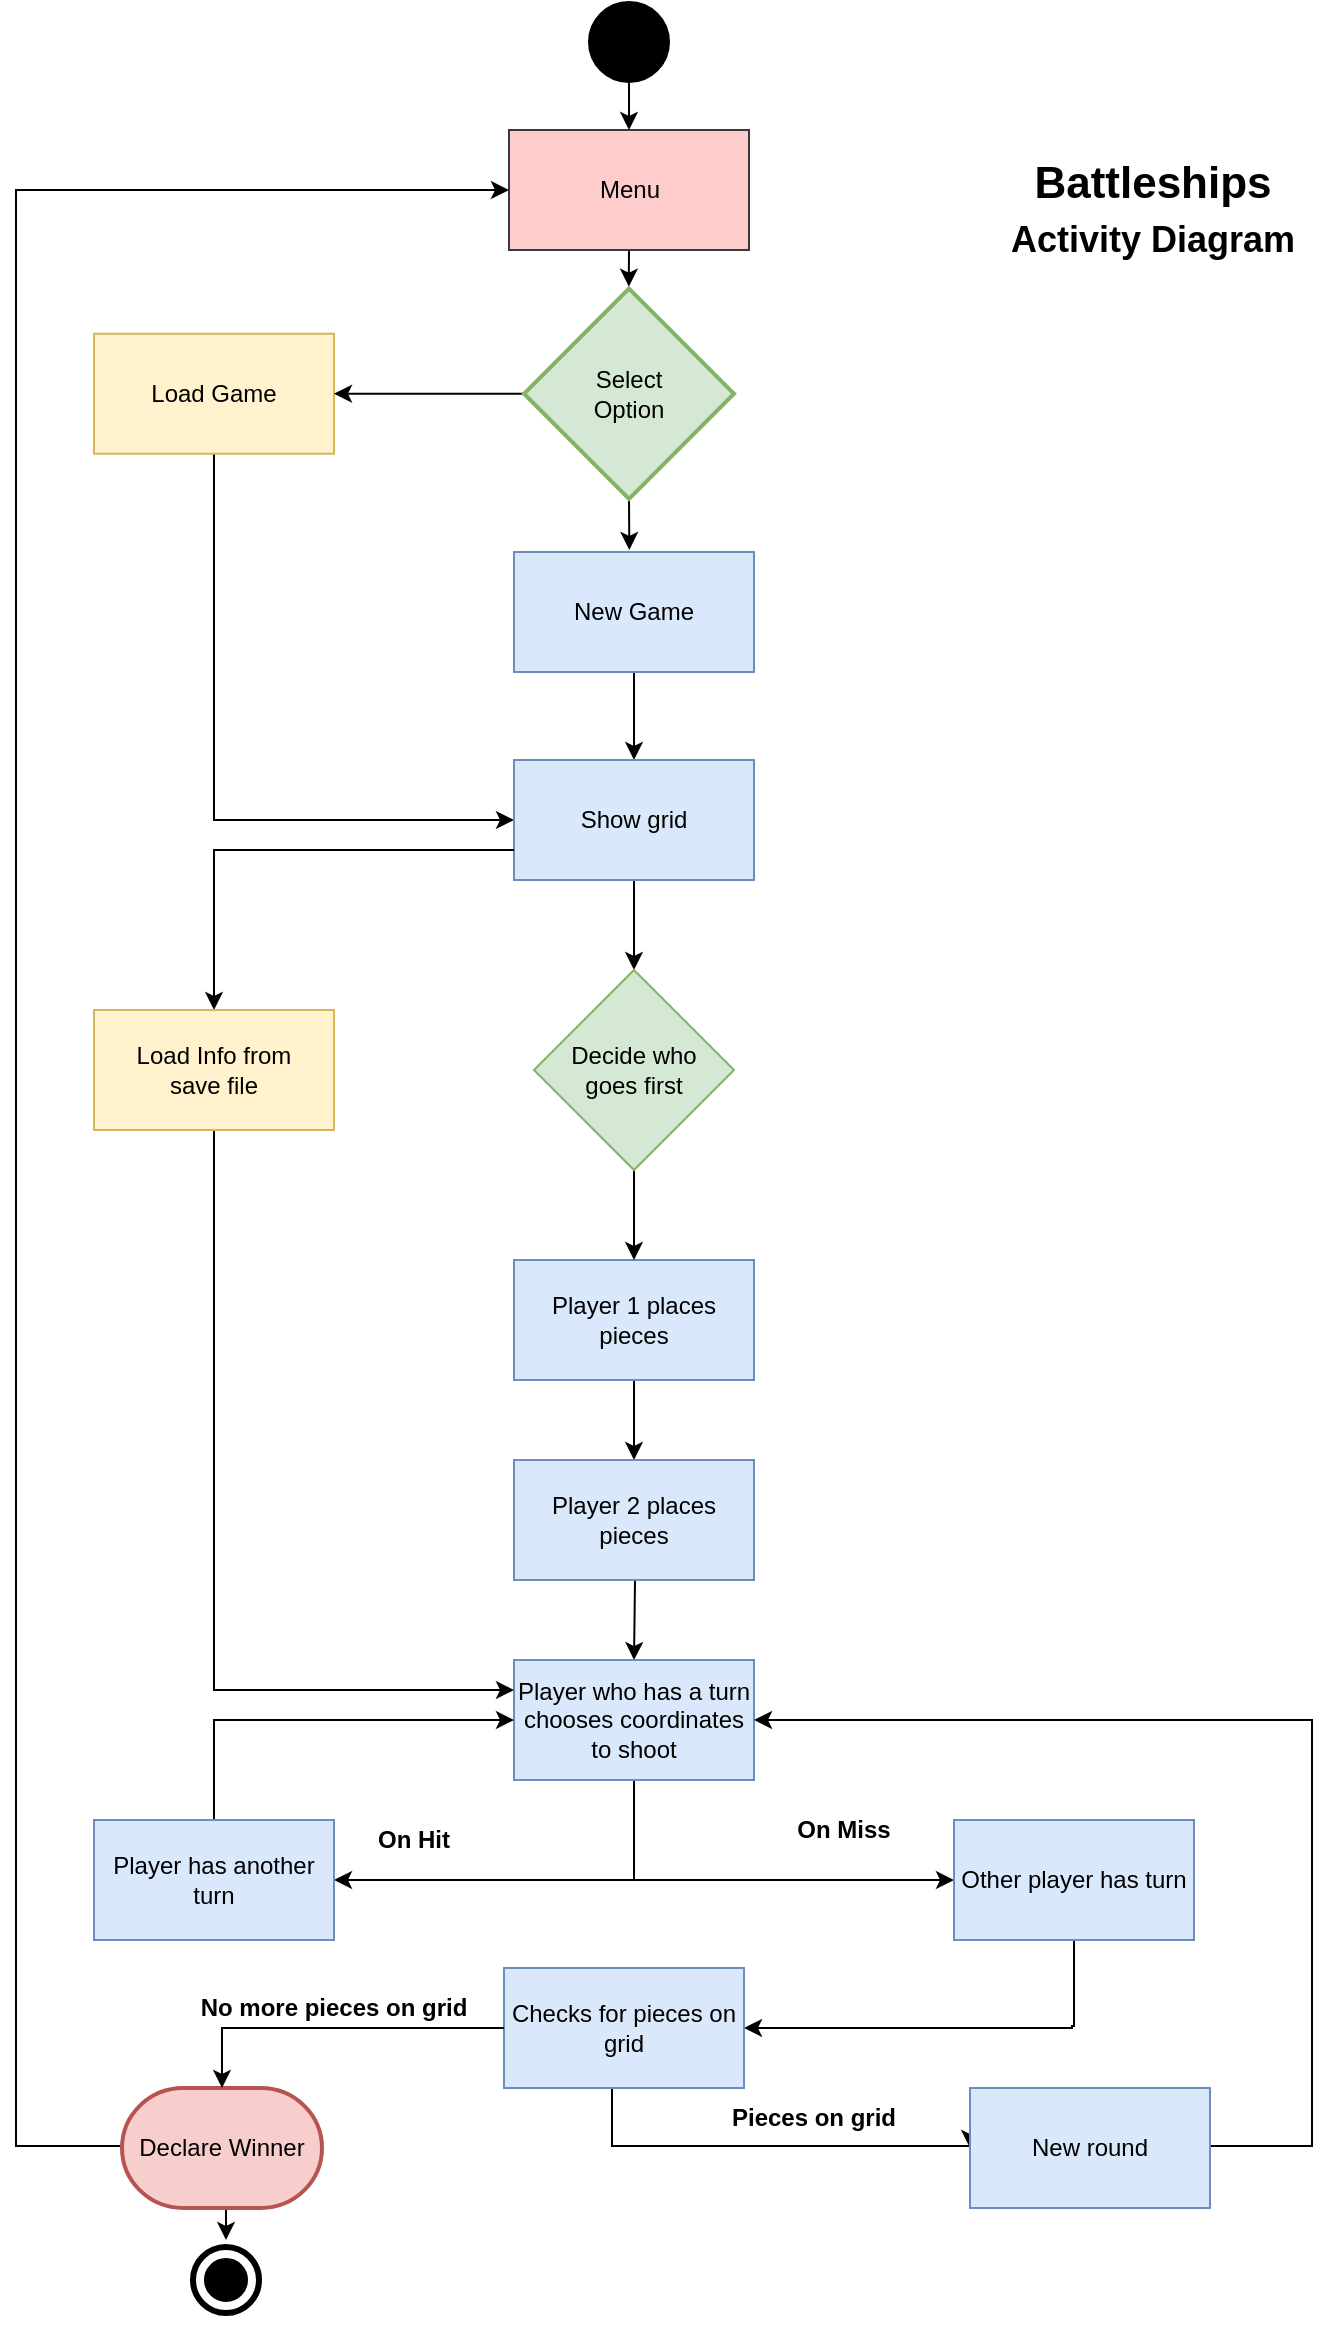 <mxfile version="12.5.8" type="device"><diagram id="C5RBs43oDa-KdzZeNtuy" name="Page-1"><mxGraphModel dx="898" dy="1606" grid="0" gridSize="10" guides="1" tooltips="1" connect="1" arrows="1" fold="1" page="1" pageScale="1" pageWidth="827" pageHeight="1169" math="0" shadow="0"><root><mxCell id="WIyWlLk6GJQsqaUBKTNV-0"/><mxCell id="WIyWlLk6GJQsqaUBKTNV-1" parent="WIyWlLk6GJQsqaUBKTNV-0"/><mxCell id="BOUVBBY70fyEWPpo8IRB-98" value="" style="ellipse;shape=doubleEllipse;whiteSpace=wrap;html=1;aspect=fixed;fillColor=#000000;strokeColor=#FFFFFF;fontColor=#ffffff;perimeterSpacing=0;strokeWidth=4;shadow=0;" parent="WIyWlLk6GJQsqaUBKTNV-1" vertex="1"><mxGeometry x="173" y="-47.0" width="40" height="40" as="geometry"/></mxCell><mxCell id="LScGH5l4u6nG5EMDziDu-13" style="edgeStyle=orthogonalEdgeStyle;rounded=0;orthogonalLoop=1;jettySize=auto;html=1;exitX=0.5;exitY=1;exitDx=0;exitDy=0;shadow=0;" parent="WIyWlLk6GJQsqaUBKTNV-1" source="BOUVBBY70fyEWPpo8IRB-1" edge="1"><mxGeometry relative="1" as="geometry"><mxPoint x="394.381" y="-1023.667" as="targetPoint"/></mxGeometry></mxCell><mxCell id="BOUVBBY70fyEWPpo8IRB-1" value="Menu" style="rounded=0;whiteSpace=wrap;html=1;fillColor=#ffcccc;strokeColor=#36393d;shadow=0;" parent="WIyWlLk6GJQsqaUBKTNV-1" vertex="1"><mxGeometry x="334.5" y="-1102.0" width="120" height="60" as="geometry"/></mxCell><mxCell id="BOUVBBY70fyEWPpo8IRB-87" style="edgeStyle=orthogonalEdgeStyle;rounded=0;orthogonalLoop=1;jettySize=auto;html=1;exitX=0.5;exitY=1;exitDx=0;exitDy=0;entryX=0;entryY=0.5;entryDx=0;entryDy=0;shadow=0;" parent="WIyWlLk6GJQsqaUBKTNV-1" source="BOUVBBY70fyEWPpo8IRB-11" target="BOUVBBY70fyEWPpo8IRB-19" edge="1"><mxGeometry relative="1" as="geometry"/></mxCell><mxCell id="BOUVBBY70fyEWPpo8IRB-11" value="Load Game" style="rounded=0;whiteSpace=wrap;html=1;fillColor=#fff2cc;strokeColor=#d6b656;shadow=0;" parent="WIyWlLk6GJQsqaUBKTNV-1" vertex="1"><mxGeometry x="127" y="-1000.14" width="120" height="60" as="geometry"/></mxCell><mxCell id="BOUVBBY70fyEWPpo8IRB-20" value="" style="edgeStyle=orthogonalEdgeStyle;rounded=0;orthogonalLoop=1;jettySize=auto;html=1;shadow=0;" parent="WIyWlLk6GJQsqaUBKTNV-1" source="BOUVBBY70fyEWPpo8IRB-13" target="BOUVBBY70fyEWPpo8IRB-19" edge="1"><mxGeometry relative="1" as="geometry"/></mxCell><mxCell id="BOUVBBY70fyEWPpo8IRB-13" value="New Game" style="rounded=0;whiteSpace=wrap;html=1;fillColor=#dae8fc;strokeColor=#6c8ebf;shadow=0;" parent="WIyWlLk6GJQsqaUBKTNV-1" vertex="1"><mxGeometry x="337" y="-891.0" width="120" height="60" as="geometry"/></mxCell><mxCell id="BOUVBBY70fyEWPpo8IRB-38" value="" style="edgeStyle=orthogonalEdgeStyle;rounded=0;orthogonalLoop=1;jettySize=auto;html=1;shadow=0;" parent="WIyWlLk6GJQsqaUBKTNV-1" source="BOUVBBY70fyEWPpo8IRB-19" target="BOUVBBY70fyEWPpo8IRB-36" edge="1"><mxGeometry relative="1" as="geometry"/></mxCell><mxCell id="BOUVBBY70fyEWPpo8IRB-19" value="Show grid" style="rounded=0;whiteSpace=wrap;html=1;fillColor=#dae8fc;strokeColor=#6c8ebf;shadow=0;" parent="WIyWlLk6GJQsqaUBKTNV-1" vertex="1"><mxGeometry x="337" y="-787.0" width="120" height="60" as="geometry"/></mxCell><mxCell id="BOUVBBY70fyEWPpo8IRB-33" value="" style="edgeStyle=orthogonalEdgeStyle;rounded=0;orthogonalLoop=1;jettySize=auto;html=1;shadow=0;" parent="WIyWlLk6GJQsqaUBKTNV-1" source="BOUVBBY70fyEWPpo8IRB-21" target="BOUVBBY70fyEWPpo8IRB-32" edge="1"><mxGeometry relative="1" as="geometry"/></mxCell><mxCell id="BOUVBBY70fyEWPpo8IRB-21" value="Player 1 places pieces" style="rounded=0;whiteSpace=wrap;html=1;fillColor=#dae8fc;strokeColor=#6c8ebf;shadow=0;" parent="WIyWlLk6GJQsqaUBKTNV-1" vertex="1"><mxGeometry x="337" y="-537.0" width="120" height="60" as="geometry"/></mxCell><mxCell id="BOUVBBY70fyEWPpo8IRB-35" value="" style="edgeStyle=orthogonalEdgeStyle;rounded=0;orthogonalLoop=1;jettySize=auto;html=1;shadow=0;" parent="WIyWlLk6GJQsqaUBKTNV-1" target="BOUVBBY70fyEWPpo8IRB-34" edge="1"><mxGeometry relative="1" as="geometry"><mxPoint x="397" y="-417.0" as="sourcePoint"/></mxGeometry></mxCell><mxCell id="BOUVBBY70fyEWPpo8IRB-32" value="Player 2 places pieces" style="rounded=0;whiteSpace=wrap;html=1;fillColor=#dae8fc;strokeColor=#6c8ebf;shadow=0;" parent="WIyWlLk6GJQsqaUBKTNV-1" vertex="1"><mxGeometry x="337" y="-437.0" width="120" height="60" as="geometry"/></mxCell><mxCell id="BOUVBBY70fyEWPpo8IRB-61" style="edgeStyle=orthogonalEdgeStyle;rounded=0;orthogonalLoop=1;jettySize=auto;html=1;exitX=0.5;exitY=1;exitDx=0;exitDy=0;entryX=1;entryY=0.5;entryDx=0;entryDy=0;shadow=0;" parent="WIyWlLk6GJQsqaUBKTNV-1" source="BOUVBBY70fyEWPpo8IRB-34" target="BOUVBBY70fyEWPpo8IRB-58" edge="1"><mxGeometry relative="1" as="geometry"/></mxCell><mxCell id="BOUVBBY70fyEWPpo8IRB-62" style="edgeStyle=orthogonalEdgeStyle;rounded=0;orthogonalLoop=1;jettySize=auto;html=1;exitX=0.5;exitY=1;exitDx=0;exitDy=0;entryX=0;entryY=0.5;entryDx=0;entryDy=0;shadow=0;" parent="WIyWlLk6GJQsqaUBKTNV-1" source="BOUVBBY70fyEWPpo8IRB-34" target="BOUVBBY70fyEWPpo8IRB-59" edge="1"><mxGeometry relative="1" as="geometry"/></mxCell><mxCell id="BOUVBBY70fyEWPpo8IRB-34" value="Player who has a turn chooses coordinates to shoot" style="rounded=0;whiteSpace=wrap;html=1;fillColor=#dae8fc;strokeColor=#6c8ebf;shadow=0;" parent="WIyWlLk6GJQsqaUBKTNV-1" vertex="1"><mxGeometry x="337" y="-337.0" width="120" height="60" as="geometry"/></mxCell><mxCell id="BOUVBBY70fyEWPpo8IRB-37" value="" style="edgeStyle=orthogonalEdgeStyle;rounded=0;orthogonalLoop=1;jettySize=auto;html=1;shadow=0;" parent="WIyWlLk6GJQsqaUBKTNV-1" source="BOUVBBY70fyEWPpo8IRB-36" target="BOUVBBY70fyEWPpo8IRB-21" edge="1"><mxGeometry relative="1" as="geometry"/></mxCell><mxCell id="BOUVBBY70fyEWPpo8IRB-36" value="Decide who &lt;br&gt;goes first" style="rhombus;whiteSpace=wrap;html=1;fillColor=#d5e8d4;strokeColor=#82b366;shadow=0;" parent="WIyWlLk6GJQsqaUBKTNV-1" vertex="1"><mxGeometry x="347" y="-682.0" width="100" height="100" as="geometry"/></mxCell><mxCell id="BOUVBBY70fyEWPpo8IRB-50" style="edgeStyle=orthogonalEdgeStyle;rounded=0;orthogonalLoop=1;jettySize=auto;html=1;exitX=0;exitY=0.75;exitDx=0;exitDy=0;entryX=0.5;entryY=0;entryDx=0;entryDy=0;shadow=0;" parent="WIyWlLk6GJQsqaUBKTNV-1" source="BOUVBBY70fyEWPpo8IRB-19" target="BOUVBBY70fyEWPpo8IRB-49" edge="1"><mxGeometry relative="1" as="geometry"><Array as="points"><mxPoint x="187.0" y="-742.0"/></Array></mxGeometry></mxCell><mxCell id="BOUVBBY70fyEWPpo8IRB-95" style="edgeStyle=orthogonalEdgeStyle;rounded=0;orthogonalLoop=1;jettySize=auto;html=1;exitX=0;exitY=0.5;exitDx=0;exitDy=0;exitPerimeter=0;entryX=1;entryY=0.5;entryDx=0;entryDy=0;shadow=0;" parent="WIyWlLk6GJQsqaUBKTNV-1" source="BOUVBBY70fyEWPpo8IRB-15" target="BOUVBBY70fyEWPpo8IRB-11" edge="1"><mxGeometry relative="1" as="geometry"/></mxCell><mxCell id="LScGH5l4u6nG5EMDziDu-10" style="edgeStyle=orthogonalEdgeStyle;rounded=0;orthogonalLoop=1;jettySize=auto;html=1;exitX=0.5;exitY=1;exitDx=0;exitDy=0;exitPerimeter=0;shadow=0;" parent="WIyWlLk6GJQsqaUBKTNV-1" source="BOUVBBY70fyEWPpo8IRB-15" edge="1"><mxGeometry relative="1" as="geometry"><mxPoint x="394.667" y="-892" as="targetPoint"/></mxGeometry></mxCell><mxCell id="BOUVBBY70fyEWPpo8IRB-15" value="Select&lt;br&gt;Option" style="strokeWidth=2;html=1;shape=mxgraph.flowchart.decision;whiteSpace=wrap;fillColor=#d5e8d4;strokeColor=#82b366;shadow=0;" parent="WIyWlLk6GJQsqaUBKTNV-1" vertex="1"><mxGeometry x="342" y="-1022.71" width="105" height="105.14" as="geometry"/></mxCell><mxCell id="BOUVBBY70fyEWPpo8IRB-57" style="edgeStyle=orthogonalEdgeStyle;rounded=0;orthogonalLoop=1;jettySize=auto;html=1;exitX=0.5;exitY=1;exitDx=0;exitDy=0;entryX=0;entryY=0.25;entryDx=0;entryDy=0;shadow=0;" parent="WIyWlLk6GJQsqaUBKTNV-1" source="BOUVBBY70fyEWPpo8IRB-49" target="BOUVBBY70fyEWPpo8IRB-34" edge="1"><mxGeometry relative="1" as="geometry"/></mxCell><mxCell id="BOUVBBY70fyEWPpo8IRB-49" value="Load Info from&lt;br&gt;save file" style="rounded=0;whiteSpace=wrap;html=1;fillColor=#fff2cc;strokeColor=#d6b656;shadow=0;" parent="WIyWlLk6GJQsqaUBKTNV-1" vertex="1"><mxGeometry x="127" y="-662.0" width="120" height="60" as="geometry"/></mxCell><mxCell id="BOUVBBY70fyEWPpo8IRB-91" style="edgeStyle=orthogonalEdgeStyle;rounded=0;orthogonalLoop=1;jettySize=auto;html=1;exitX=0.5;exitY=0;exitDx=0;exitDy=0;entryX=0;entryY=0.5;entryDx=0;entryDy=0;shadow=0;" parent="WIyWlLk6GJQsqaUBKTNV-1" source="BOUVBBY70fyEWPpo8IRB-58" target="BOUVBBY70fyEWPpo8IRB-34" edge="1"><mxGeometry relative="1" as="geometry"/></mxCell><mxCell id="BOUVBBY70fyEWPpo8IRB-58" value="Player has another turn" style="rounded=0;whiteSpace=wrap;html=1;fillColor=#dae8fc;strokeColor=#6c8ebf;shadow=0;" parent="WIyWlLk6GJQsqaUBKTNV-1" vertex="1"><mxGeometry x="127" y="-257.0" width="120" height="60" as="geometry"/></mxCell><mxCell id="BOUVBBY70fyEWPpo8IRB-68" style="edgeStyle=orthogonalEdgeStyle;rounded=0;orthogonalLoop=1;jettySize=auto;html=1;exitX=0.5;exitY=1;exitDx=0;exitDy=0;entryX=1;entryY=0.5;entryDx=0;entryDy=0;shadow=0;" parent="WIyWlLk6GJQsqaUBKTNV-1" source="BOUVBBY70fyEWPpo8IRB-59" target="BOUVBBY70fyEWPpo8IRB-67" edge="1"><mxGeometry relative="1" as="geometry"><Array as="points"><mxPoint x="616" y="-154"/></Array></mxGeometry></mxCell><mxCell id="BOUVBBY70fyEWPpo8IRB-59" value="Other player has turn" style="rounded=0;whiteSpace=wrap;html=1;fillColor=#dae8fc;strokeColor=#6c8ebf;shadow=0;" parent="WIyWlLk6GJQsqaUBKTNV-1" vertex="1"><mxGeometry x="557" y="-257.0" width="120" height="60" as="geometry"/></mxCell><mxCell id="BOUVBBY70fyEWPpo8IRB-64" value="On Hit" style="text;html=1;strokeColor=none;fillColor=none;align=center;verticalAlign=middle;whiteSpace=wrap;rounded=0;fontStyle=1;shadow=0;" parent="WIyWlLk6GJQsqaUBKTNV-1" vertex="1"><mxGeometry x="267" y="-257.0" width="40" height="20" as="geometry"/></mxCell><mxCell id="BOUVBBY70fyEWPpo8IRB-66" value="On Miss" style="text;html=1;strokeColor=none;fillColor=none;align=center;verticalAlign=middle;whiteSpace=wrap;rounded=0;fontStyle=1;shadow=0;" parent="WIyWlLk6GJQsqaUBKTNV-1" vertex="1"><mxGeometry x="467" y="-267.0" width="70" height="30" as="geometry"/></mxCell><mxCell id="BOUVBBY70fyEWPpo8IRB-74" style="edgeStyle=orthogonalEdgeStyle;rounded=0;orthogonalLoop=1;jettySize=auto;html=1;exitX=0.5;exitY=1;exitDx=0;exitDy=0;entryX=0;entryY=0.5;entryDx=0;entryDy=0;shadow=0;" parent="WIyWlLk6GJQsqaUBKTNV-1" target="BOUVBBY70fyEWPpo8IRB-69" edge="1"><mxGeometry relative="1" as="geometry"><mxPoint x="402" y="-134.0" as="sourcePoint"/><Array as="points"><mxPoint x="386" y="-134"/><mxPoint x="386" y="-94"/></Array></mxGeometry></mxCell><mxCell id="BOUVBBY70fyEWPpo8IRB-67" value="Checks for pieces on grid" style="rounded=0;whiteSpace=wrap;html=1;fillColor=#dae8fc;strokeColor=#6c8ebf;shadow=0;" parent="WIyWlLk6GJQsqaUBKTNV-1" vertex="1"><mxGeometry x="332" y="-183.0" width="120" height="60" as="geometry"/></mxCell><mxCell id="BOUVBBY70fyEWPpo8IRB-76" style="edgeStyle=orthogonalEdgeStyle;rounded=0;orthogonalLoop=1;jettySize=auto;html=1;exitX=1;exitY=0.5;exitDx=0;exitDy=0;entryX=1;entryY=0.5;entryDx=0;entryDy=0;shadow=0;" parent="WIyWlLk6GJQsqaUBKTNV-1" source="BOUVBBY70fyEWPpo8IRB-69" target="BOUVBBY70fyEWPpo8IRB-34" edge="1"><mxGeometry relative="1" as="geometry"><mxPoint x="727" y="-317.0" as="targetPoint"/><Array as="points"><mxPoint x="736" y="-94"/><mxPoint x="736" y="-307"/></Array></mxGeometry></mxCell><mxCell id="BOUVBBY70fyEWPpo8IRB-69" value="New round" style="rounded=0;whiteSpace=wrap;html=1;fillColor=#dae8fc;strokeColor=#6c8ebf;shadow=0;" parent="WIyWlLk6GJQsqaUBKTNV-1" vertex="1"><mxGeometry x="565" y="-123.0" width="120" height="60" as="geometry"/></mxCell><mxCell id="BOUVBBY70fyEWPpo8IRB-72" value="No more pieces on grid" style="text;html=1;strokeColor=none;fillColor=none;align=center;verticalAlign=middle;whiteSpace=wrap;rounded=0;fontStyle=1;shadow=0;" parent="WIyWlLk6GJQsqaUBKTNV-1" vertex="1"><mxGeometry x="177.0" y="-173.0" width="140" height="20" as="geometry"/></mxCell><mxCell id="BOUVBBY70fyEWPpo8IRB-75" value="Pieces on grid" style="text;html=1;strokeColor=none;fillColor=none;align=center;verticalAlign=middle;whiteSpace=wrap;rounded=0;fontStyle=1;shadow=0;" parent="WIyWlLk6GJQsqaUBKTNV-1" vertex="1"><mxGeometry x="442" y="-123.0" width="90" height="30" as="geometry"/></mxCell><mxCell id="BOUVBBY70fyEWPpo8IRB-100" style="edgeStyle=orthogonalEdgeStyle;rounded=0;orthogonalLoop=1;jettySize=auto;html=1;exitX=0;exitY=0.5;exitDx=0;exitDy=0;exitPerimeter=0;entryX=0;entryY=0.5;entryDx=0;entryDy=0;shadow=0;" parent="WIyWlLk6GJQsqaUBKTNV-1" source="BOUVBBY70fyEWPpo8IRB-77" target="BOUVBBY70fyEWPpo8IRB-1" edge="1"><mxGeometry relative="1" as="geometry"><Array as="points"><mxPoint x="88" y="-94"/><mxPoint x="88" y="-1072"/></Array></mxGeometry></mxCell><mxCell id="LScGH5l4u6nG5EMDziDu-14" style="edgeStyle=orthogonalEdgeStyle;rounded=0;orthogonalLoop=1;jettySize=auto;html=1;exitX=0.5;exitY=1;exitDx=0;exitDy=0;exitPerimeter=0;entryX=0.5;entryY=0;entryDx=0;entryDy=0;shadow=0;" parent="WIyWlLk6GJQsqaUBKTNV-1" source="BOUVBBY70fyEWPpo8IRB-77" target="BOUVBBY70fyEWPpo8IRB-98" edge="1"><mxGeometry relative="1" as="geometry"/></mxCell><mxCell id="BOUVBBY70fyEWPpo8IRB-77" value="Declare Winner" style="strokeWidth=2;html=1;shape=mxgraph.flowchart.terminator;whiteSpace=wrap;fillColor=#f8cecc;strokeColor=#b85450;shadow=0;" parent="WIyWlLk6GJQsqaUBKTNV-1" vertex="1"><mxGeometry x="141.0" y="-123.0" width="100" height="60" as="geometry"/></mxCell><mxCell id="BOUVBBY70fyEWPpo8IRB-83" style="edgeStyle=orthogonalEdgeStyle;rounded=0;orthogonalLoop=1;jettySize=auto;html=1;exitX=0;exitY=0.5;exitDx=0;exitDy=0;entryX=0.5;entryY=0;entryDx=0;entryDy=0;shadow=0;" parent="WIyWlLk6GJQsqaUBKTNV-1" source="BOUVBBY70fyEWPpo8IRB-67" target="BOUVBBY70fyEWPpo8IRB-77" edge="1"><mxGeometry relative="1" as="geometry"><mxPoint x="332" y="-153.0" as="sourcePoint"/><mxPoint x="177.0" y="-43.0" as="targetPoint"/></mxGeometry></mxCell><mxCell id="LScGH5l4u6nG5EMDziDu-8" style="edgeStyle=orthogonalEdgeStyle;rounded=0;orthogonalLoop=1;jettySize=auto;html=1;exitX=0.5;exitY=1;exitDx=0;exitDy=0;entryX=0.5;entryY=0;entryDx=0;entryDy=0;shadow=0;" parent="WIyWlLk6GJQsqaUBKTNV-1" source="BOUVBBY70fyEWPpo8IRB-96" target="BOUVBBY70fyEWPpo8IRB-1" edge="1"><mxGeometry relative="1" as="geometry"/></mxCell><mxCell id="BOUVBBY70fyEWPpo8IRB-96" value="" style="ellipse;shape=doubleEllipse;whiteSpace=wrap;html=1;aspect=fixed;fillColor=#000000;shadow=0;" parent="WIyWlLk6GJQsqaUBKTNV-1" vertex="1"><mxGeometry x="374.5" y="-1166" width="40" height="40" as="geometry"/></mxCell><mxCell id="BOUVBBY70fyEWPpo8IRB-103" value="&lt;b&gt;Battleships&lt;br&gt;&lt;font style=&quot;font-size: 18px&quot;&gt;Activity Diagram&lt;/font&gt;&lt;br&gt;&lt;/b&gt;" style="text;html=1;fillColor=none;align=center;verticalAlign=middle;whiteSpace=wrap;rounded=0;fontSize=22;shadow=0;" parent="WIyWlLk6GJQsqaUBKTNV-1" vertex="1"><mxGeometry x="563" y="-1092.86" width="187" height="60.86" as="geometry"/></mxCell></root></mxGraphModel></diagram></mxfile>